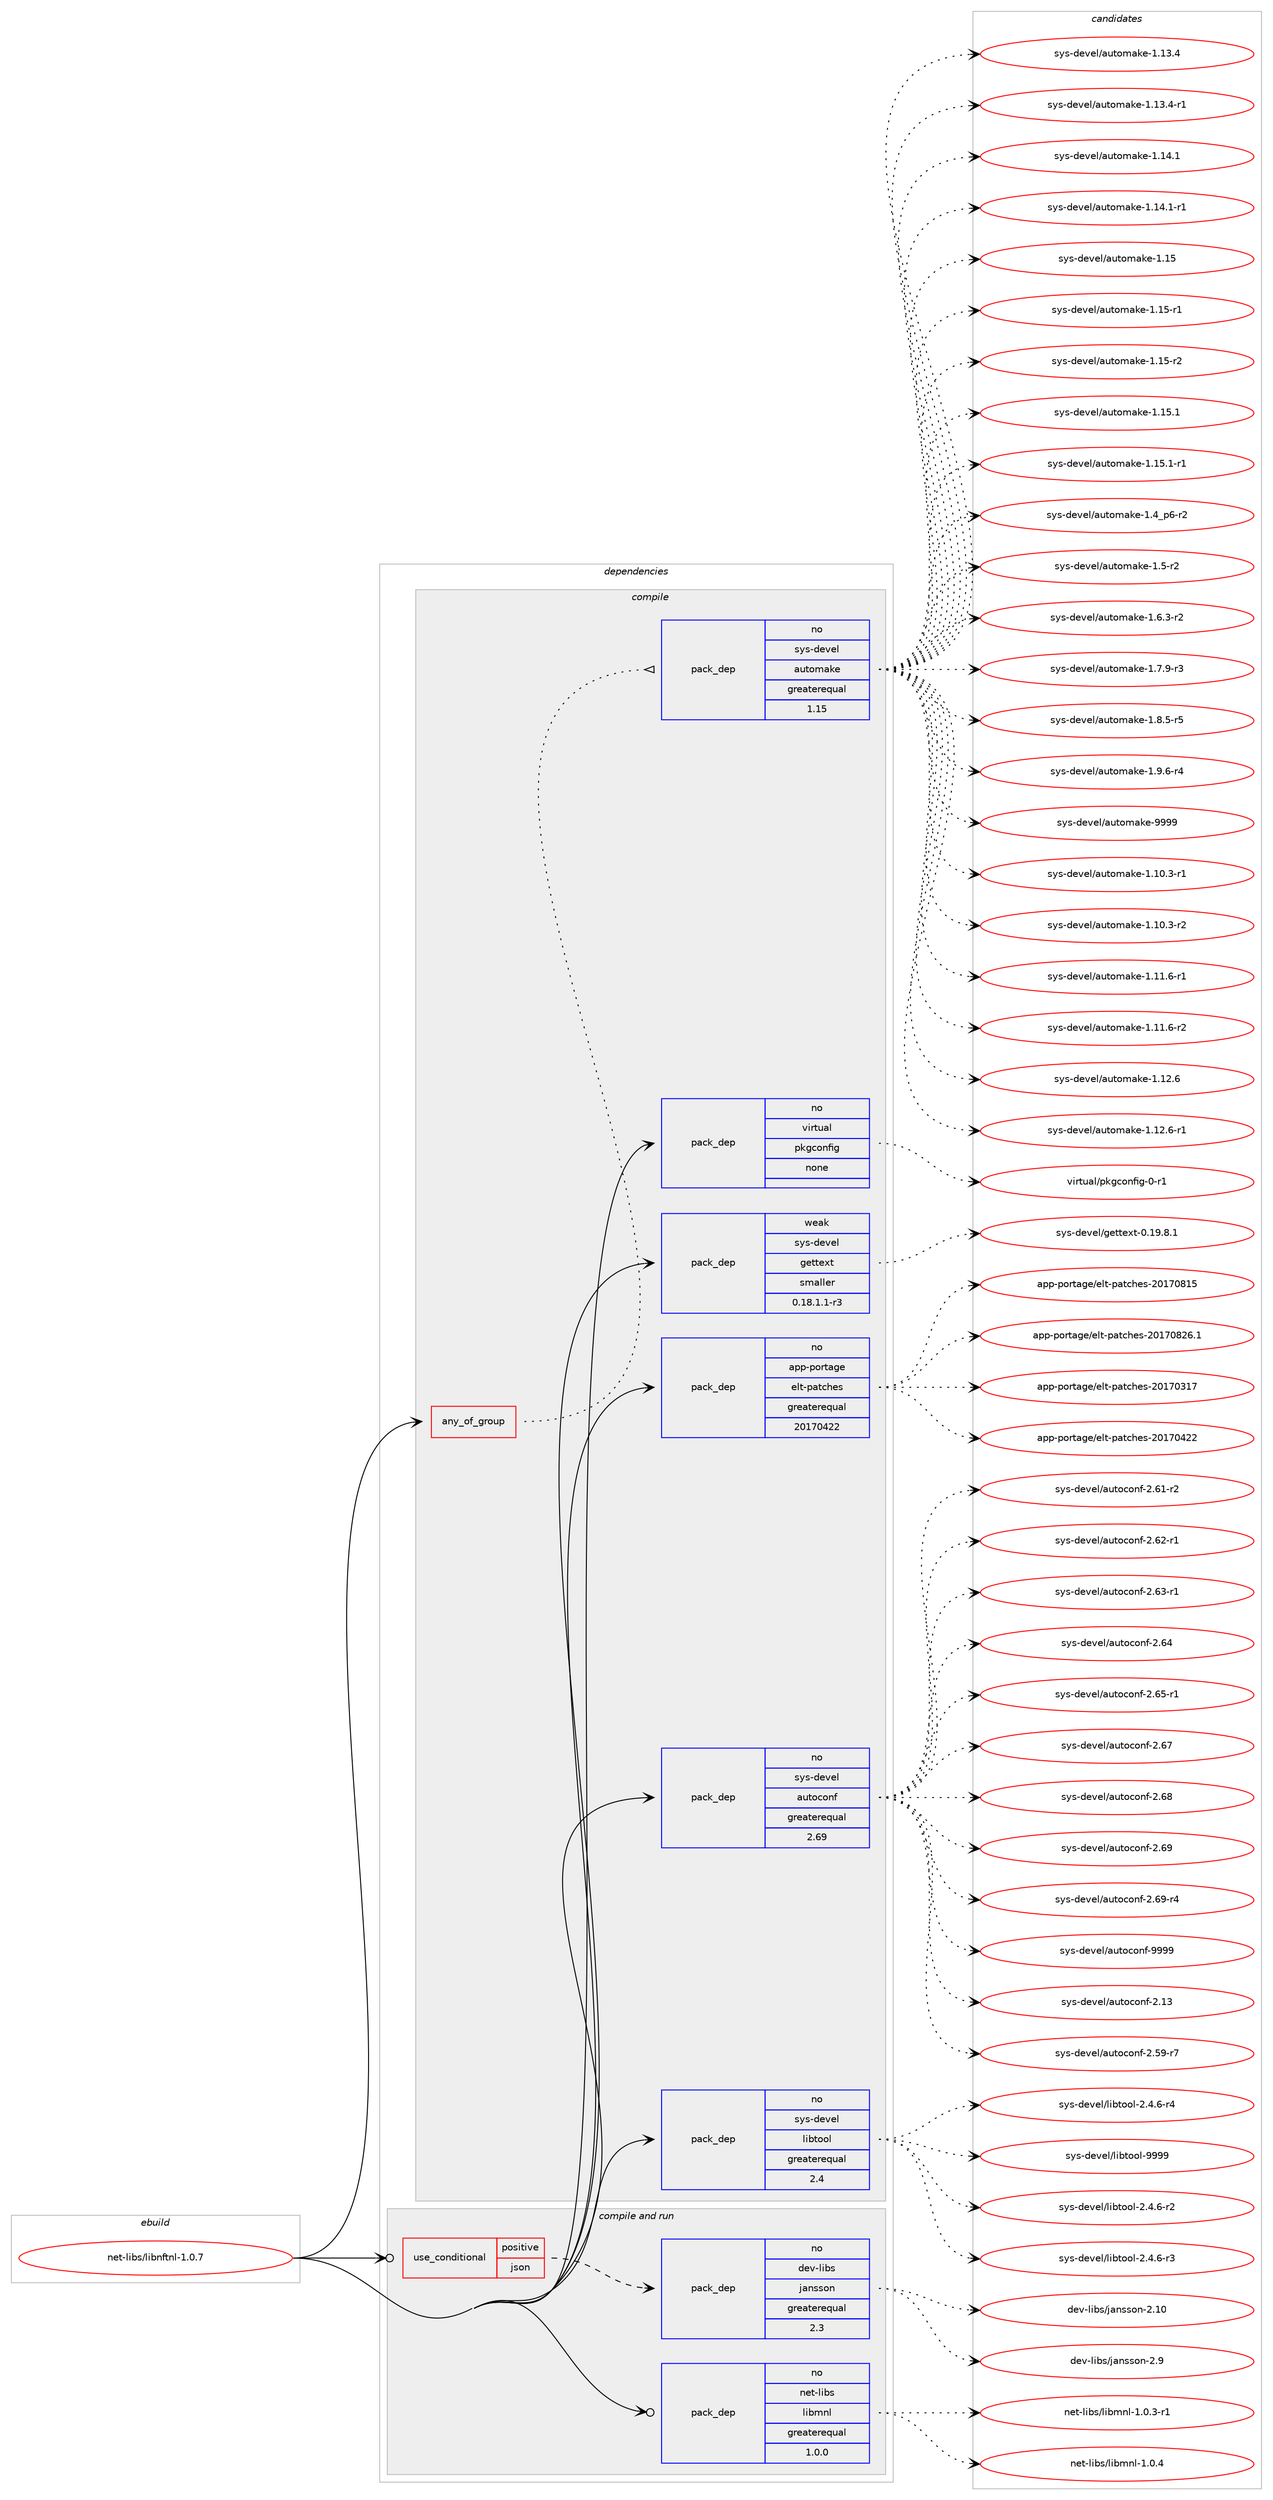 digraph prolog {

# *************
# Graph options
# *************

newrank=true;
concentrate=true;
compound=true;
graph [rankdir=LR,fontname=Helvetica,fontsize=10,ranksep=1.5];#, ranksep=2.5, nodesep=0.2];
edge  [arrowhead=vee];
node  [fontname=Helvetica,fontsize=10];

# **********
# The ebuild
# **********

subgraph cluster_leftcol {
color=gray;
rank=same;
label=<<i>ebuild</i>>;
id [label="net-libs/libnftnl-1.0.7", color=red, width=4, href="../net-libs/libnftnl-1.0.7.svg"];
}

# ****************
# The dependencies
# ****************

subgraph cluster_midcol {
color=gray;
label=<<i>dependencies</i>>;
subgraph cluster_compile {
fillcolor="#eeeeee";
style=filled;
label=<<i>compile</i>>;
subgraph any6768 {
dependency417486 [label=<<TABLE BORDER="0" CELLBORDER="1" CELLSPACING="0" CELLPADDING="4"><TR><TD CELLPADDING="10">any_of_group</TD></TR></TABLE>>, shape=none, color=red];subgraph pack307268 {
dependency417487 [label=<<TABLE BORDER="0" CELLBORDER="1" CELLSPACING="0" CELLPADDING="4" WIDTH="220"><TR><TD ROWSPAN="6" CELLPADDING="30">pack_dep</TD></TR><TR><TD WIDTH="110">no</TD></TR><TR><TD>sys-devel</TD></TR><TR><TD>automake</TD></TR><TR><TD>greaterequal</TD></TR><TR><TD>1.15</TD></TR></TABLE>>, shape=none, color=blue];
}
dependency417486:e -> dependency417487:w [weight=20,style="dotted",arrowhead="oinv"];
}
id:e -> dependency417486:w [weight=20,style="solid",arrowhead="vee"];
subgraph pack307269 {
dependency417488 [label=<<TABLE BORDER="0" CELLBORDER="1" CELLSPACING="0" CELLPADDING="4" WIDTH="220"><TR><TD ROWSPAN="6" CELLPADDING="30">pack_dep</TD></TR><TR><TD WIDTH="110">no</TD></TR><TR><TD>app-portage</TD></TR><TR><TD>elt-patches</TD></TR><TR><TD>greaterequal</TD></TR><TR><TD>20170422</TD></TR></TABLE>>, shape=none, color=blue];
}
id:e -> dependency417488:w [weight=20,style="solid",arrowhead="vee"];
subgraph pack307270 {
dependency417489 [label=<<TABLE BORDER="0" CELLBORDER="1" CELLSPACING="0" CELLPADDING="4" WIDTH="220"><TR><TD ROWSPAN="6" CELLPADDING="30">pack_dep</TD></TR><TR><TD WIDTH="110">no</TD></TR><TR><TD>sys-devel</TD></TR><TR><TD>autoconf</TD></TR><TR><TD>greaterequal</TD></TR><TR><TD>2.69</TD></TR></TABLE>>, shape=none, color=blue];
}
id:e -> dependency417489:w [weight=20,style="solid",arrowhead="vee"];
subgraph pack307271 {
dependency417490 [label=<<TABLE BORDER="0" CELLBORDER="1" CELLSPACING="0" CELLPADDING="4" WIDTH="220"><TR><TD ROWSPAN="6" CELLPADDING="30">pack_dep</TD></TR><TR><TD WIDTH="110">no</TD></TR><TR><TD>sys-devel</TD></TR><TR><TD>libtool</TD></TR><TR><TD>greaterequal</TD></TR><TR><TD>2.4</TD></TR></TABLE>>, shape=none, color=blue];
}
id:e -> dependency417490:w [weight=20,style="solid",arrowhead="vee"];
subgraph pack307272 {
dependency417491 [label=<<TABLE BORDER="0" CELLBORDER="1" CELLSPACING="0" CELLPADDING="4" WIDTH="220"><TR><TD ROWSPAN="6" CELLPADDING="30">pack_dep</TD></TR><TR><TD WIDTH="110">no</TD></TR><TR><TD>virtual</TD></TR><TR><TD>pkgconfig</TD></TR><TR><TD>none</TD></TR><TR><TD></TD></TR></TABLE>>, shape=none, color=blue];
}
id:e -> dependency417491:w [weight=20,style="solid",arrowhead="vee"];
subgraph pack307273 {
dependency417492 [label=<<TABLE BORDER="0" CELLBORDER="1" CELLSPACING="0" CELLPADDING="4" WIDTH="220"><TR><TD ROWSPAN="6" CELLPADDING="30">pack_dep</TD></TR><TR><TD WIDTH="110">weak</TD></TR><TR><TD>sys-devel</TD></TR><TR><TD>gettext</TD></TR><TR><TD>smaller</TD></TR><TR><TD>0.18.1.1-r3</TD></TR></TABLE>>, shape=none, color=blue];
}
id:e -> dependency417492:w [weight=20,style="solid",arrowhead="vee"];
}
subgraph cluster_compileandrun {
fillcolor="#eeeeee";
style=filled;
label=<<i>compile and run</i>>;
subgraph cond103258 {
dependency417493 [label=<<TABLE BORDER="0" CELLBORDER="1" CELLSPACING="0" CELLPADDING="4"><TR><TD ROWSPAN="3" CELLPADDING="10">use_conditional</TD></TR><TR><TD>positive</TD></TR><TR><TD>json</TD></TR></TABLE>>, shape=none, color=red];
subgraph pack307274 {
dependency417494 [label=<<TABLE BORDER="0" CELLBORDER="1" CELLSPACING="0" CELLPADDING="4" WIDTH="220"><TR><TD ROWSPAN="6" CELLPADDING="30">pack_dep</TD></TR><TR><TD WIDTH="110">no</TD></TR><TR><TD>dev-libs</TD></TR><TR><TD>jansson</TD></TR><TR><TD>greaterequal</TD></TR><TR><TD>2.3</TD></TR></TABLE>>, shape=none, color=blue];
}
dependency417493:e -> dependency417494:w [weight=20,style="dashed",arrowhead="vee"];
}
id:e -> dependency417493:w [weight=20,style="solid",arrowhead="odotvee"];
subgraph pack307275 {
dependency417495 [label=<<TABLE BORDER="0" CELLBORDER="1" CELLSPACING="0" CELLPADDING="4" WIDTH="220"><TR><TD ROWSPAN="6" CELLPADDING="30">pack_dep</TD></TR><TR><TD WIDTH="110">no</TD></TR><TR><TD>net-libs</TD></TR><TR><TD>libmnl</TD></TR><TR><TD>greaterequal</TD></TR><TR><TD>1.0.0</TD></TR></TABLE>>, shape=none, color=blue];
}
id:e -> dependency417495:w [weight=20,style="solid",arrowhead="odotvee"];
}
subgraph cluster_run {
fillcolor="#eeeeee";
style=filled;
label=<<i>run</i>>;
}
}

# **************
# The candidates
# **************

subgraph cluster_choices {
rank=same;
color=gray;
label=<<i>candidates</i>>;

subgraph choice307268 {
color=black;
nodesep=1;
choice11512111545100101118101108479711711611110997107101454946494846514511449 [label="sys-devel/automake-1.10.3-r1", color=red, width=4,href="../sys-devel/automake-1.10.3-r1.svg"];
choice11512111545100101118101108479711711611110997107101454946494846514511450 [label="sys-devel/automake-1.10.3-r2", color=red, width=4,href="../sys-devel/automake-1.10.3-r2.svg"];
choice11512111545100101118101108479711711611110997107101454946494946544511449 [label="sys-devel/automake-1.11.6-r1", color=red, width=4,href="../sys-devel/automake-1.11.6-r1.svg"];
choice11512111545100101118101108479711711611110997107101454946494946544511450 [label="sys-devel/automake-1.11.6-r2", color=red, width=4,href="../sys-devel/automake-1.11.6-r2.svg"];
choice1151211154510010111810110847971171161111099710710145494649504654 [label="sys-devel/automake-1.12.6", color=red, width=4,href="../sys-devel/automake-1.12.6.svg"];
choice11512111545100101118101108479711711611110997107101454946495046544511449 [label="sys-devel/automake-1.12.6-r1", color=red, width=4,href="../sys-devel/automake-1.12.6-r1.svg"];
choice1151211154510010111810110847971171161111099710710145494649514652 [label="sys-devel/automake-1.13.4", color=red, width=4,href="../sys-devel/automake-1.13.4.svg"];
choice11512111545100101118101108479711711611110997107101454946495146524511449 [label="sys-devel/automake-1.13.4-r1", color=red, width=4,href="../sys-devel/automake-1.13.4-r1.svg"];
choice1151211154510010111810110847971171161111099710710145494649524649 [label="sys-devel/automake-1.14.1", color=red, width=4,href="../sys-devel/automake-1.14.1.svg"];
choice11512111545100101118101108479711711611110997107101454946495246494511449 [label="sys-devel/automake-1.14.1-r1", color=red, width=4,href="../sys-devel/automake-1.14.1-r1.svg"];
choice115121115451001011181011084797117116111109971071014549464953 [label="sys-devel/automake-1.15", color=red, width=4,href="../sys-devel/automake-1.15.svg"];
choice1151211154510010111810110847971171161111099710710145494649534511449 [label="sys-devel/automake-1.15-r1", color=red, width=4,href="../sys-devel/automake-1.15-r1.svg"];
choice1151211154510010111810110847971171161111099710710145494649534511450 [label="sys-devel/automake-1.15-r2", color=red, width=4,href="../sys-devel/automake-1.15-r2.svg"];
choice1151211154510010111810110847971171161111099710710145494649534649 [label="sys-devel/automake-1.15.1", color=red, width=4,href="../sys-devel/automake-1.15.1.svg"];
choice11512111545100101118101108479711711611110997107101454946495346494511449 [label="sys-devel/automake-1.15.1-r1", color=red, width=4,href="../sys-devel/automake-1.15.1-r1.svg"];
choice115121115451001011181011084797117116111109971071014549465295112544511450 [label="sys-devel/automake-1.4_p6-r2", color=red, width=4,href="../sys-devel/automake-1.4_p6-r2.svg"];
choice11512111545100101118101108479711711611110997107101454946534511450 [label="sys-devel/automake-1.5-r2", color=red, width=4,href="../sys-devel/automake-1.5-r2.svg"];
choice115121115451001011181011084797117116111109971071014549465446514511450 [label="sys-devel/automake-1.6.3-r2", color=red, width=4,href="../sys-devel/automake-1.6.3-r2.svg"];
choice115121115451001011181011084797117116111109971071014549465546574511451 [label="sys-devel/automake-1.7.9-r3", color=red, width=4,href="../sys-devel/automake-1.7.9-r3.svg"];
choice115121115451001011181011084797117116111109971071014549465646534511453 [label="sys-devel/automake-1.8.5-r5", color=red, width=4,href="../sys-devel/automake-1.8.5-r5.svg"];
choice115121115451001011181011084797117116111109971071014549465746544511452 [label="sys-devel/automake-1.9.6-r4", color=red, width=4,href="../sys-devel/automake-1.9.6-r4.svg"];
choice115121115451001011181011084797117116111109971071014557575757 [label="sys-devel/automake-9999", color=red, width=4,href="../sys-devel/automake-9999.svg"];
dependency417487:e -> choice11512111545100101118101108479711711611110997107101454946494846514511449:w [style=dotted,weight="100"];
dependency417487:e -> choice11512111545100101118101108479711711611110997107101454946494846514511450:w [style=dotted,weight="100"];
dependency417487:e -> choice11512111545100101118101108479711711611110997107101454946494946544511449:w [style=dotted,weight="100"];
dependency417487:e -> choice11512111545100101118101108479711711611110997107101454946494946544511450:w [style=dotted,weight="100"];
dependency417487:e -> choice1151211154510010111810110847971171161111099710710145494649504654:w [style=dotted,weight="100"];
dependency417487:e -> choice11512111545100101118101108479711711611110997107101454946495046544511449:w [style=dotted,weight="100"];
dependency417487:e -> choice1151211154510010111810110847971171161111099710710145494649514652:w [style=dotted,weight="100"];
dependency417487:e -> choice11512111545100101118101108479711711611110997107101454946495146524511449:w [style=dotted,weight="100"];
dependency417487:e -> choice1151211154510010111810110847971171161111099710710145494649524649:w [style=dotted,weight="100"];
dependency417487:e -> choice11512111545100101118101108479711711611110997107101454946495246494511449:w [style=dotted,weight="100"];
dependency417487:e -> choice115121115451001011181011084797117116111109971071014549464953:w [style=dotted,weight="100"];
dependency417487:e -> choice1151211154510010111810110847971171161111099710710145494649534511449:w [style=dotted,weight="100"];
dependency417487:e -> choice1151211154510010111810110847971171161111099710710145494649534511450:w [style=dotted,weight="100"];
dependency417487:e -> choice1151211154510010111810110847971171161111099710710145494649534649:w [style=dotted,weight="100"];
dependency417487:e -> choice11512111545100101118101108479711711611110997107101454946495346494511449:w [style=dotted,weight="100"];
dependency417487:e -> choice115121115451001011181011084797117116111109971071014549465295112544511450:w [style=dotted,weight="100"];
dependency417487:e -> choice11512111545100101118101108479711711611110997107101454946534511450:w [style=dotted,weight="100"];
dependency417487:e -> choice115121115451001011181011084797117116111109971071014549465446514511450:w [style=dotted,weight="100"];
dependency417487:e -> choice115121115451001011181011084797117116111109971071014549465546574511451:w [style=dotted,weight="100"];
dependency417487:e -> choice115121115451001011181011084797117116111109971071014549465646534511453:w [style=dotted,weight="100"];
dependency417487:e -> choice115121115451001011181011084797117116111109971071014549465746544511452:w [style=dotted,weight="100"];
dependency417487:e -> choice115121115451001011181011084797117116111109971071014557575757:w [style=dotted,weight="100"];
}
subgraph choice307269 {
color=black;
nodesep=1;
choice97112112451121111141169710310147101108116451129711699104101115455048495548514955 [label="app-portage/elt-patches-20170317", color=red, width=4,href="../app-portage/elt-patches-20170317.svg"];
choice97112112451121111141169710310147101108116451129711699104101115455048495548525050 [label="app-portage/elt-patches-20170422", color=red, width=4,href="../app-portage/elt-patches-20170422.svg"];
choice97112112451121111141169710310147101108116451129711699104101115455048495548564953 [label="app-portage/elt-patches-20170815", color=red, width=4,href="../app-portage/elt-patches-20170815.svg"];
choice971121124511211111411697103101471011081164511297116991041011154550484955485650544649 [label="app-portage/elt-patches-20170826.1", color=red, width=4,href="../app-portage/elt-patches-20170826.1.svg"];
dependency417488:e -> choice97112112451121111141169710310147101108116451129711699104101115455048495548514955:w [style=dotted,weight="100"];
dependency417488:e -> choice97112112451121111141169710310147101108116451129711699104101115455048495548525050:w [style=dotted,weight="100"];
dependency417488:e -> choice97112112451121111141169710310147101108116451129711699104101115455048495548564953:w [style=dotted,weight="100"];
dependency417488:e -> choice971121124511211111411697103101471011081164511297116991041011154550484955485650544649:w [style=dotted,weight="100"];
}
subgraph choice307270 {
color=black;
nodesep=1;
choice115121115451001011181011084797117116111991111101024550464951 [label="sys-devel/autoconf-2.13", color=red, width=4,href="../sys-devel/autoconf-2.13.svg"];
choice1151211154510010111810110847971171161119911111010245504653574511455 [label="sys-devel/autoconf-2.59-r7", color=red, width=4,href="../sys-devel/autoconf-2.59-r7.svg"];
choice1151211154510010111810110847971171161119911111010245504654494511450 [label="sys-devel/autoconf-2.61-r2", color=red, width=4,href="../sys-devel/autoconf-2.61-r2.svg"];
choice1151211154510010111810110847971171161119911111010245504654504511449 [label="sys-devel/autoconf-2.62-r1", color=red, width=4,href="../sys-devel/autoconf-2.62-r1.svg"];
choice1151211154510010111810110847971171161119911111010245504654514511449 [label="sys-devel/autoconf-2.63-r1", color=red, width=4,href="../sys-devel/autoconf-2.63-r1.svg"];
choice115121115451001011181011084797117116111991111101024550465452 [label="sys-devel/autoconf-2.64", color=red, width=4,href="../sys-devel/autoconf-2.64.svg"];
choice1151211154510010111810110847971171161119911111010245504654534511449 [label="sys-devel/autoconf-2.65-r1", color=red, width=4,href="../sys-devel/autoconf-2.65-r1.svg"];
choice115121115451001011181011084797117116111991111101024550465455 [label="sys-devel/autoconf-2.67", color=red, width=4,href="../sys-devel/autoconf-2.67.svg"];
choice115121115451001011181011084797117116111991111101024550465456 [label="sys-devel/autoconf-2.68", color=red, width=4,href="../sys-devel/autoconf-2.68.svg"];
choice115121115451001011181011084797117116111991111101024550465457 [label="sys-devel/autoconf-2.69", color=red, width=4,href="../sys-devel/autoconf-2.69.svg"];
choice1151211154510010111810110847971171161119911111010245504654574511452 [label="sys-devel/autoconf-2.69-r4", color=red, width=4,href="../sys-devel/autoconf-2.69-r4.svg"];
choice115121115451001011181011084797117116111991111101024557575757 [label="sys-devel/autoconf-9999", color=red, width=4,href="../sys-devel/autoconf-9999.svg"];
dependency417489:e -> choice115121115451001011181011084797117116111991111101024550464951:w [style=dotted,weight="100"];
dependency417489:e -> choice1151211154510010111810110847971171161119911111010245504653574511455:w [style=dotted,weight="100"];
dependency417489:e -> choice1151211154510010111810110847971171161119911111010245504654494511450:w [style=dotted,weight="100"];
dependency417489:e -> choice1151211154510010111810110847971171161119911111010245504654504511449:w [style=dotted,weight="100"];
dependency417489:e -> choice1151211154510010111810110847971171161119911111010245504654514511449:w [style=dotted,weight="100"];
dependency417489:e -> choice115121115451001011181011084797117116111991111101024550465452:w [style=dotted,weight="100"];
dependency417489:e -> choice1151211154510010111810110847971171161119911111010245504654534511449:w [style=dotted,weight="100"];
dependency417489:e -> choice115121115451001011181011084797117116111991111101024550465455:w [style=dotted,weight="100"];
dependency417489:e -> choice115121115451001011181011084797117116111991111101024550465456:w [style=dotted,weight="100"];
dependency417489:e -> choice115121115451001011181011084797117116111991111101024550465457:w [style=dotted,weight="100"];
dependency417489:e -> choice1151211154510010111810110847971171161119911111010245504654574511452:w [style=dotted,weight="100"];
dependency417489:e -> choice115121115451001011181011084797117116111991111101024557575757:w [style=dotted,weight="100"];
}
subgraph choice307271 {
color=black;
nodesep=1;
choice1151211154510010111810110847108105981161111111084550465246544511450 [label="sys-devel/libtool-2.4.6-r2", color=red, width=4,href="../sys-devel/libtool-2.4.6-r2.svg"];
choice1151211154510010111810110847108105981161111111084550465246544511451 [label="sys-devel/libtool-2.4.6-r3", color=red, width=4,href="../sys-devel/libtool-2.4.6-r3.svg"];
choice1151211154510010111810110847108105981161111111084550465246544511452 [label="sys-devel/libtool-2.4.6-r4", color=red, width=4,href="../sys-devel/libtool-2.4.6-r4.svg"];
choice1151211154510010111810110847108105981161111111084557575757 [label="sys-devel/libtool-9999", color=red, width=4,href="../sys-devel/libtool-9999.svg"];
dependency417490:e -> choice1151211154510010111810110847108105981161111111084550465246544511450:w [style=dotted,weight="100"];
dependency417490:e -> choice1151211154510010111810110847108105981161111111084550465246544511451:w [style=dotted,weight="100"];
dependency417490:e -> choice1151211154510010111810110847108105981161111111084550465246544511452:w [style=dotted,weight="100"];
dependency417490:e -> choice1151211154510010111810110847108105981161111111084557575757:w [style=dotted,weight="100"];
}
subgraph choice307272 {
color=black;
nodesep=1;
choice11810511411611797108471121071039911111010210510345484511449 [label="virtual/pkgconfig-0-r1", color=red, width=4,href="../virtual/pkgconfig-0-r1.svg"];
dependency417491:e -> choice11810511411611797108471121071039911111010210510345484511449:w [style=dotted,weight="100"];
}
subgraph choice307273 {
color=black;
nodesep=1;
choice1151211154510010111810110847103101116116101120116454846495746564649 [label="sys-devel/gettext-0.19.8.1", color=red, width=4,href="../sys-devel/gettext-0.19.8.1.svg"];
dependency417492:e -> choice1151211154510010111810110847103101116116101120116454846495746564649:w [style=dotted,weight="100"];
}
subgraph choice307274 {
color=black;
nodesep=1;
choice100101118451081059811547106971101151151111104550464948 [label="dev-libs/jansson-2.10", color=red, width=4,href="../dev-libs/jansson-2.10.svg"];
choice1001011184510810598115471069711011511511111045504657 [label="dev-libs/jansson-2.9", color=red, width=4,href="../dev-libs/jansson-2.9.svg"];
dependency417494:e -> choice100101118451081059811547106971101151151111104550464948:w [style=dotted,weight="100"];
dependency417494:e -> choice1001011184510810598115471069711011511511111045504657:w [style=dotted,weight="100"];
}
subgraph choice307275 {
color=black;
nodesep=1;
choice110101116451081059811547108105981091101084549464846514511449 [label="net-libs/libmnl-1.0.3-r1", color=red, width=4,href="../net-libs/libmnl-1.0.3-r1.svg"];
choice11010111645108105981154710810598109110108454946484652 [label="net-libs/libmnl-1.0.4", color=red, width=4,href="../net-libs/libmnl-1.0.4.svg"];
dependency417495:e -> choice110101116451081059811547108105981091101084549464846514511449:w [style=dotted,weight="100"];
dependency417495:e -> choice11010111645108105981154710810598109110108454946484652:w [style=dotted,weight="100"];
}
}

}
